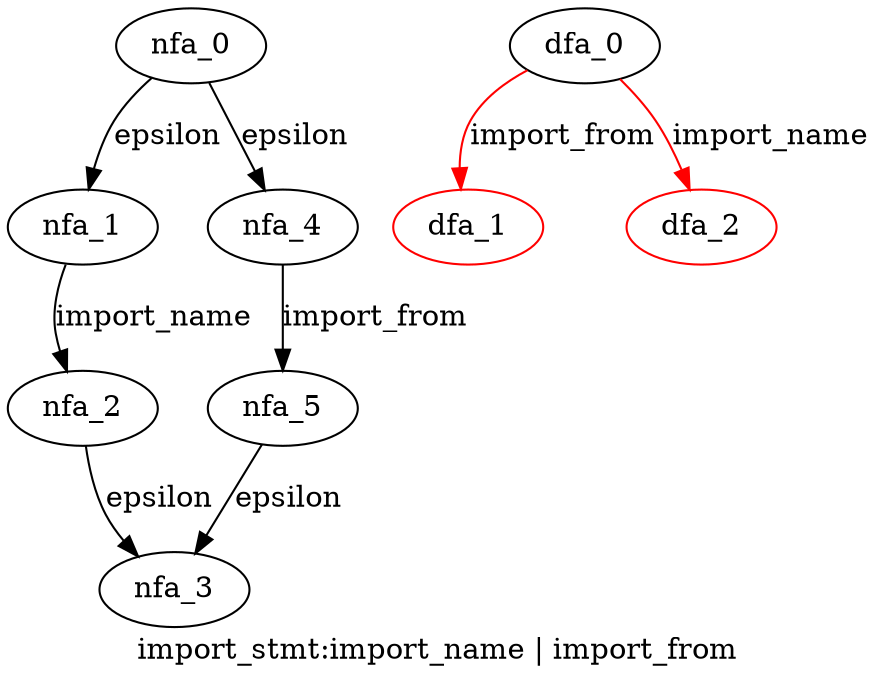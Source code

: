 digraph import_stmt {
 graph[label="import_stmt:import_name | import_from"]
 subgraph import_stmt_nfa {
  nfa_0->nfa_1[label="epsilon"]
  nfa_1->nfa_2[label="import_name"]
  nfa_2->nfa_3[label="epsilon"]
  nfa_0->nfa_4[label="epsilon"]
  nfa_4->nfa_5[label="import_from"]
  nfa_5->nfa_3[label="epsilon"]
  }
 subgraph import_stmt_dfa {
  dfa_0->dfa_1[label="import_from",color=red]
  dfa_0->dfa_2[label="import_name",color=red]
  dfa_1[color=red]
  dfa_2[color=red]
  }
}
